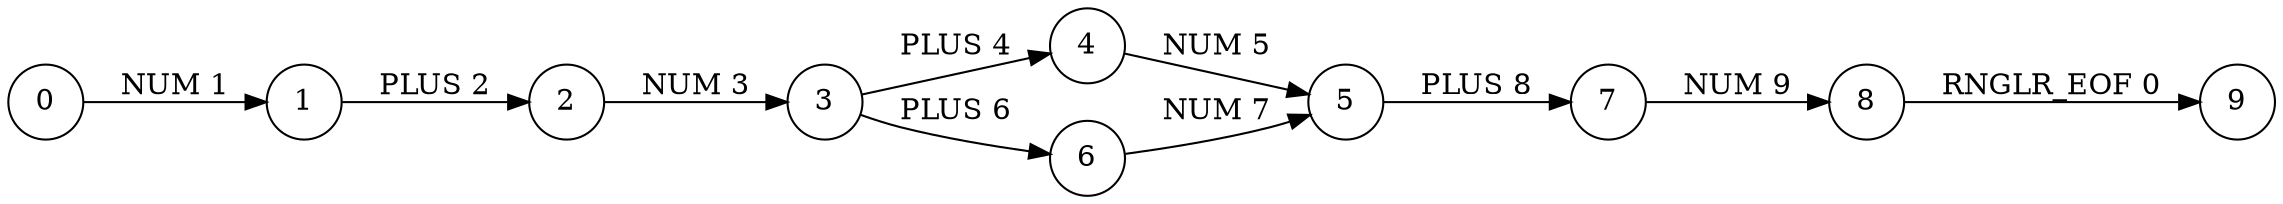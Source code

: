 digraph g
{
rankdir=LR
node [shape=circle]
0 -> 1 [label="NUM 1"]
1 -> 2 [label="PLUS 2"]
2 -> 3 [label="NUM 3"]
3 -> 4 [label="PLUS 4"]
4 -> 5 [label="NUM 5"]
3 -> 6 [label="PLUS 6"]
6 -> 5 [label="NUM 7"]
5 -> 7 [label="PLUS 8"]
7 -> 8 [label="NUM 9"]
8 -> 9 [label="RNGLR_EOF 0"]
}

